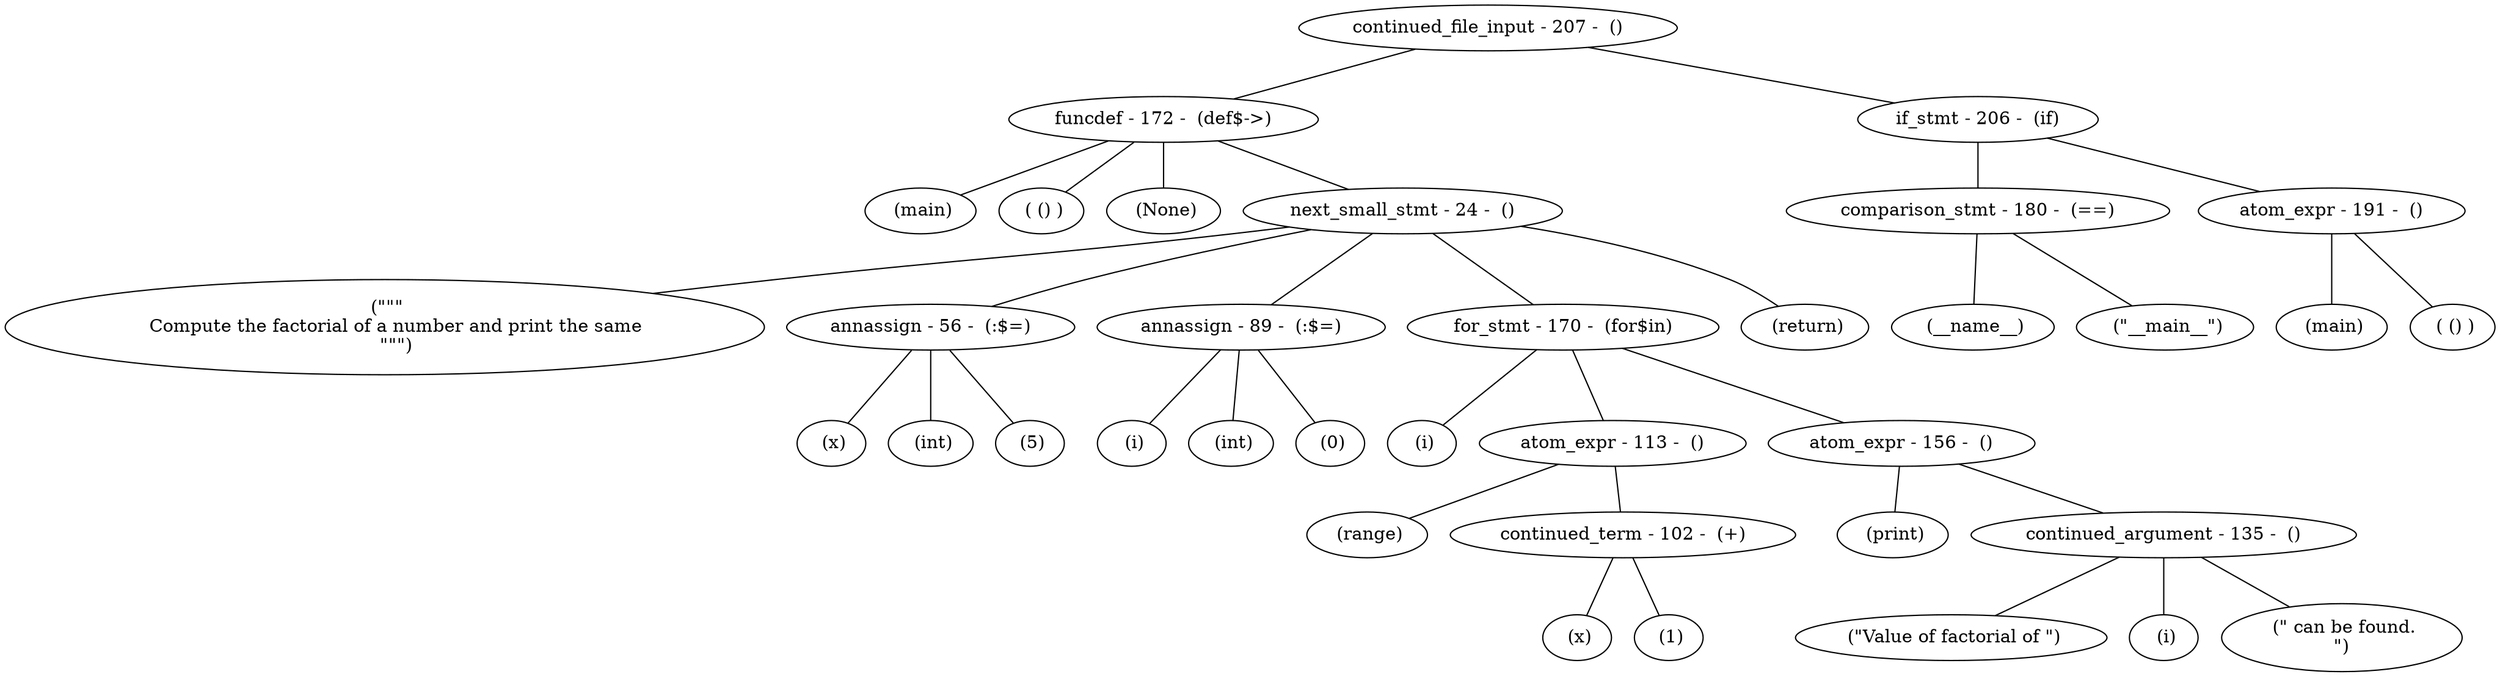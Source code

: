 Graph {
node1 [label="continued_file_input - 207 -  ()"];
node2 [label="funcdef - 172 -  (def$->)"];
node3 [label=" (main)"];
node4 [label=" ( () )"];
node5 [label=" (None)"];
node6 [label="next_small_stmt - 24 -  ()"];
node7 [label=" (&quot;&quot;&quot;
    Compute the factorial of a number and print the same
    &quot;&quot;&quot;)"];
node8 [label="annassign - 56 -  (:$=)"];
node9 [label=" (x)"];
node10 [label=" (int)"];
node11 [label=" (5)"];
node12 [label="annassign - 89 -  (:$=)"];
node13 [label=" (i)"];
node14 [label=" (int)"];
node15 [label=" (0)"];
node16 [label="for_stmt - 170 -  (for$in)"];
node17 [label=" (i)"];
node18 [label="atom_expr - 113 -  ()"];
node19 [label=" (range)"];
node20 [label="continued_term - 102 -  (+)"];
node21 [label=" (x)"];
node22 [label=" (1)"];
node23 [label="atom_expr - 156 -  ()"];
node24 [label=" (print)"];
node25 [label="continued_argument - 135 -  ()"];
node26 [label=" (&quot;Value of factorial of &quot;)"];
node27 [label=" (i)"];
node28 [label=" (&quot; can be found.\n&quot;)"];
node29 [label=" (return)"];
node30 [label="if_stmt - 206 -  (if)"];
node31 [label="comparison_stmt - 180 -  (==)"];
node32 [label=" (__name__)"];
node33 [label=" (&quot;__main__&quot;)"];
node34 [label="atom_expr - 191 -  ()"];
node35 [label=" (main)"];
node36 [label=" ( () )"];

node1 -- node2;
node2 -- node3;
node2 -- node4;
node2 -- node5;
node2 -- node6;
node6 -- node7;
node6 -- node8;
node8 -- node9;
node8 -- node10;
node8 -- node11;
node6 -- node12;
node12 -- node13;
node12 -- node14;
node12 -- node15;
node6 -- node16;
node16 -- node17;
node16 -- node18;
node18 -- node19;
node18 -- node20;
node20 -- node21;
node20 -- node22;
node16 -- node23;
node23 -- node24;
node23 -- node25;
node25 -- node26;
node25 -- node27;
node25 -- node28;
node6 -- node29;
node1 -- node30;
node30 -- node31;
node31 -- node32;
node31 -- node33;
node30 -- node34;
node34 -- node35;
node34 -- node36;

}
